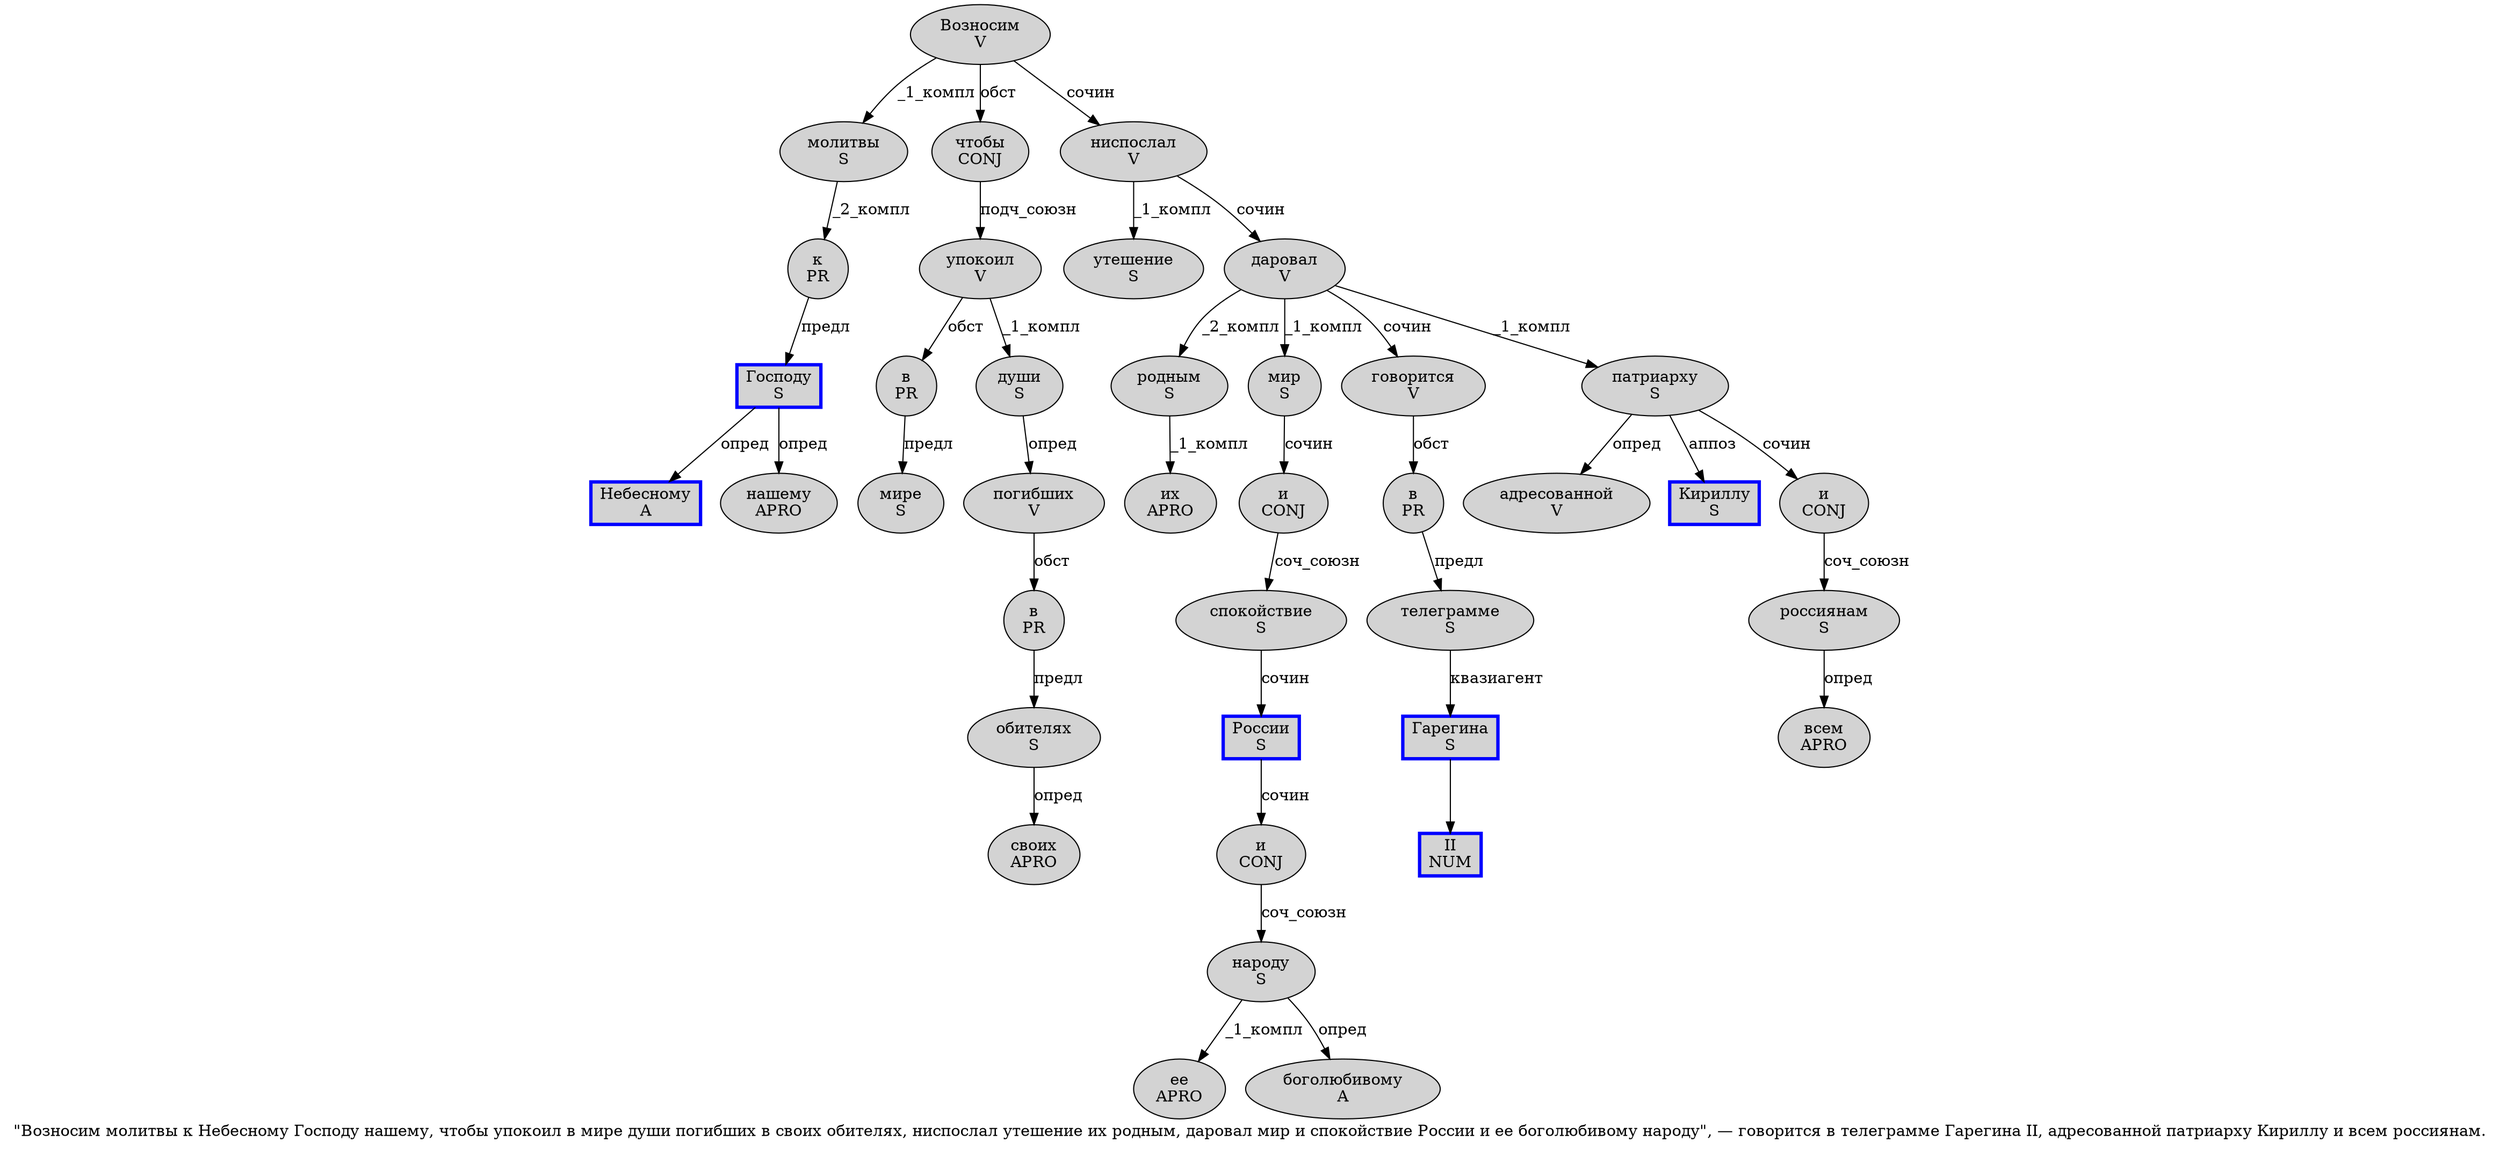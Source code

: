 digraph SENTENCE_1432 {
	graph [label="\"Возносим молитвы к Небесному Господу нашему, чтобы упокоил в мире души погибших в своих обителях, ниспослал утешение их родным, даровал мир и спокойствие России и ее боголюбивому народу\", — говорится в телеграмме Гарегина II, адресованной патриарху Кириллу и всем россиянам."]
	node [style=filled]
		1 [label="Возносим
V" color="" fillcolor=lightgray penwidth=1 shape=ellipse]
		2 [label="молитвы
S" color="" fillcolor=lightgray penwidth=1 shape=ellipse]
		3 [label="к
PR" color="" fillcolor=lightgray penwidth=1 shape=ellipse]
		4 [label="Небесному
A" color=blue fillcolor=lightgray penwidth=3 shape=box]
		5 [label="Господу
S" color=blue fillcolor=lightgray penwidth=3 shape=box]
		6 [label="нашему
APRO" color="" fillcolor=lightgray penwidth=1 shape=ellipse]
		8 [label="чтобы
CONJ" color="" fillcolor=lightgray penwidth=1 shape=ellipse]
		9 [label="упокоил
V" color="" fillcolor=lightgray penwidth=1 shape=ellipse]
		10 [label="в
PR" color="" fillcolor=lightgray penwidth=1 shape=ellipse]
		11 [label="мире
S" color="" fillcolor=lightgray penwidth=1 shape=ellipse]
		12 [label="души
S" color="" fillcolor=lightgray penwidth=1 shape=ellipse]
		13 [label="погибших
V" color="" fillcolor=lightgray penwidth=1 shape=ellipse]
		14 [label="в
PR" color="" fillcolor=lightgray penwidth=1 shape=ellipse]
		15 [label="своих
APRO" color="" fillcolor=lightgray penwidth=1 shape=ellipse]
		16 [label="обителях
S" color="" fillcolor=lightgray penwidth=1 shape=ellipse]
		18 [label="ниспослал
V" color="" fillcolor=lightgray penwidth=1 shape=ellipse]
		19 [label="утешение
S" color="" fillcolor=lightgray penwidth=1 shape=ellipse]
		20 [label="их
APRO" color="" fillcolor=lightgray penwidth=1 shape=ellipse]
		21 [label="родным
S" color="" fillcolor=lightgray penwidth=1 shape=ellipse]
		23 [label="даровал
V" color="" fillcolor=lightgray penwidth=1 shape=ellipse]
		24 [label="мир
S" color="" fillcolor=lightgray penwidth=1 shape=ellipse]
		25 [label="и
CONJ" color="" fillcolor=lightgray penwidth=1 shape=ellipse]
		26 [label="спокойствие
S" color="" fillcolor=lightgray penwidth=1 shape=ellipse]
		27 [label="России
S" color=blue fillcolor=lightgray penwidth=3 shape=box]
		28 [label="и
CONJ" color="" fillcolor=lightgray penwidth=1 shape=ellipse]
		29 [label="ее
APRO" color="" fillcolor=lightgray penwidth=1 shape=ellipse]
		30 [label="боголюбивому
A" color="" fillcolor=lightgray penwidth=1 shape=ellipse]
		31 [label="народу
S" color="" fillcolor=lightgray penwidth=1 shape=ellipse]
		35 [label="говорится
V" color="" fillcolor=lightgray penwidth=1 shape=ellipse]
		36 [label="в
PR" color="" fillcolor=lightgray penwidth=1 shape=ellipse]
		37 [label="телеграмме
S" color="" fillcolor=lightgray penwidth=1 shape=ellipse]
		38 [label="Гарегина
S" color=blue fillcolor=lightgray penwidth=3 shape=box]
		39 [label="II
NUM" color=blue fillcolor=lightgray penwidth=3 shape=box]
		41 [label="адресованной
V" color="" fillcolor=lightgray penwidth=1 shape=ellipse]
		42 [label="патриарху
S" color="" fillcolor=lightgray penwidth=1 shape=ellipse]
		43 [label="Кириллу
S" color=blue fillcolor=lightgray penwidth=3 shape=box]
		44 [label="и
CONJ" color="" fillcolor=lightgray penwidth=1 shape=ellipse]
		45 [label="всем
APRO" color="" fillcolor=lightgray penwidth=1 shape=ellipse]
		46 [label="россиянам
S" color="" fillcolor=lightgray penwidth=1 shape=ellipse]
			25 -> 26 [label="соч_союзн"]
			9 -> 10 [label="обст"]
			9 -> 12 [label="_1_компл"]
			31 -> 29 [label="_1_компл"]
			31 -> 30 [label="опред"]
			16 -> 15 [label="опред"]
			10 -> 11 [label="предл"]
			13 -> 14 [label="обст"]
			27 -> 28 [label="сочин"]
			1 -> 2 [label="_1_компл"]
			1 -> 8 [label="обст"]
			1 -> 18 [label="сочин"]
			14 -> 16 [label="предл"]
			23 -> 21 [label="_2_компл"]
			23 -> 24 [label="_1_компл"]
			23 -> 35 [label="сочин"]
			23 -> 42 [label="_1_компл"]
			42 -> 41 [label="опред"]
			42 -> 43 [label="аппоз"]
			42 -> 44 [label="сочин"]
			12 -> 13 [label="опред"]
			8 -> 9 [label="подч_союзн"]
			24 -> 25 [label="сочин"]
			36 -> 37 [label="предл"]
			26 -> 27 [label="сочин"]
			28 -> 31 [label="соч_союзн"]
			21 -> 20 [label="_1_компл"]
			2 -> 3 [label="_2_компл"]
			38 -> 39
			18 -> 19 [label="_1_компл"]
			18 -> 23 [label="сочин"]
			37 -> 38 [label="квазиагент"]
			35 -> 36 [label="обст"]
			5 -> 4 [label="опред"]
			5 -> 6 [label="опред"]
			3 -> 5 [label="предл"]
			46 -> 45 [label="опред"]
			44 -> 46 [label="соч_союзн"]
}